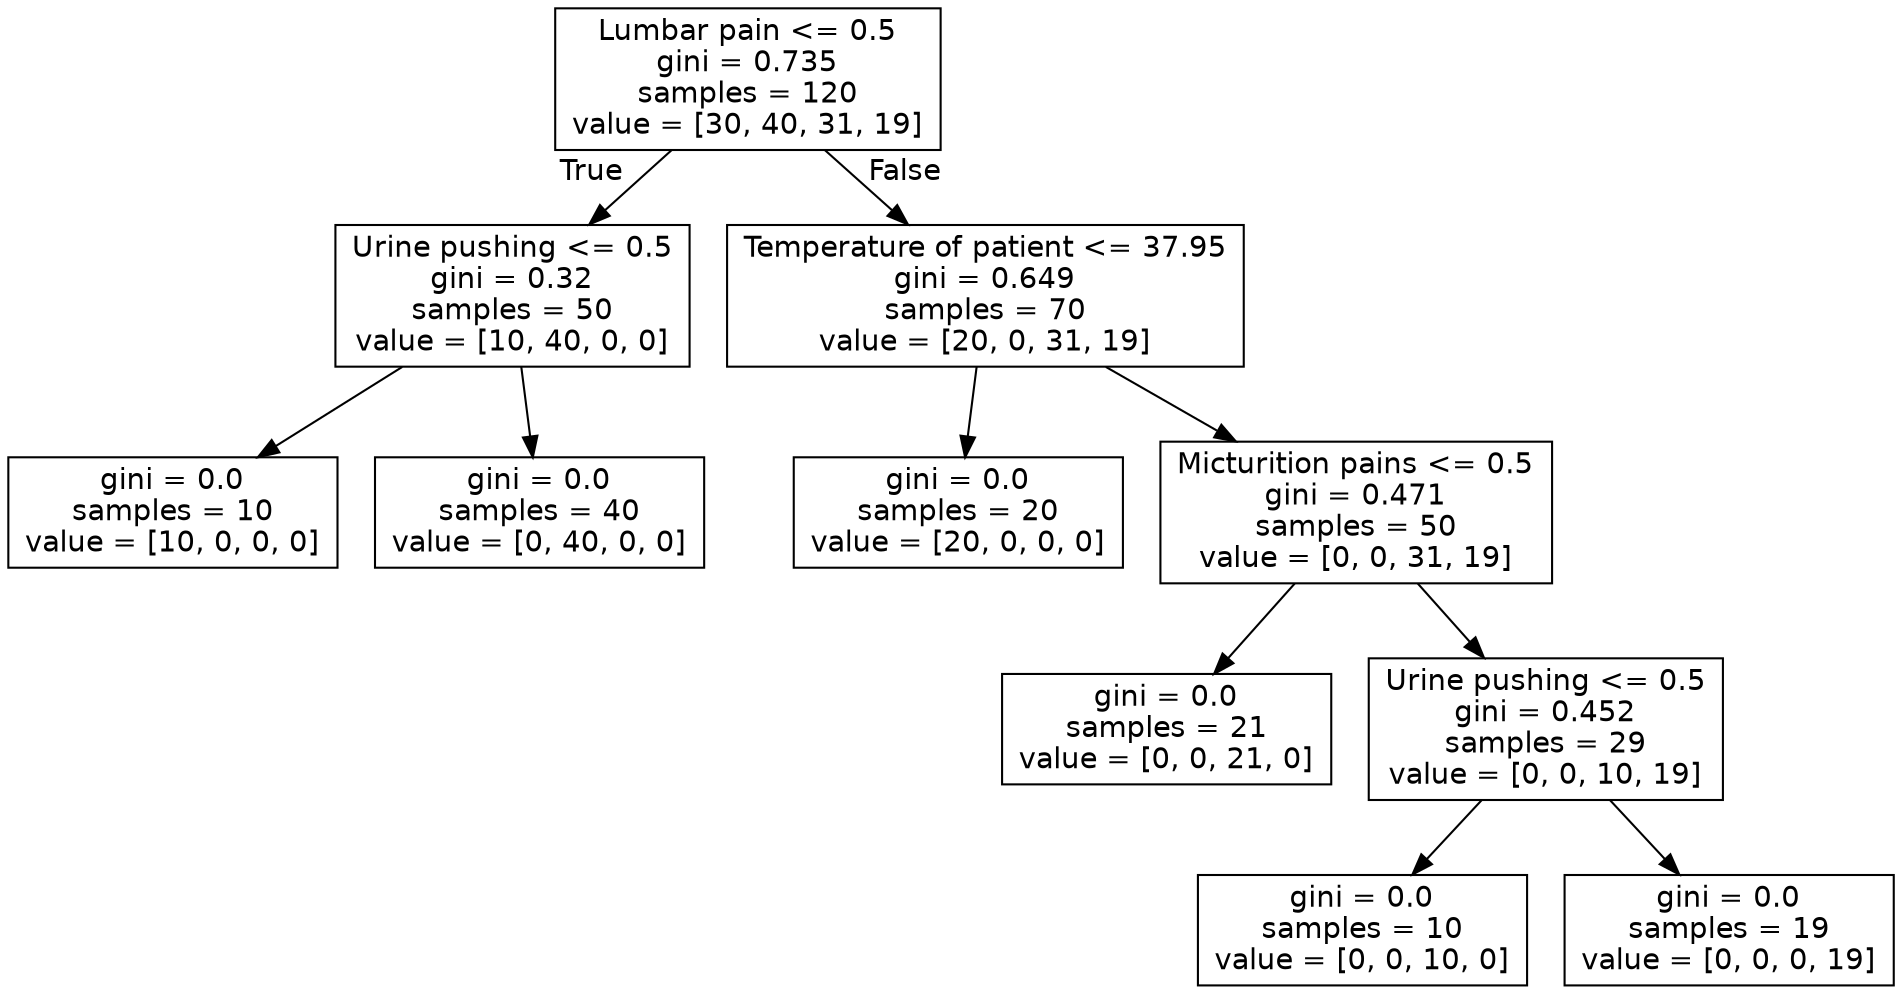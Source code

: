 digraph Tree {
node [shape=box, fontname="helvetica"] ;
edge [fontname="helvetica"] ;
0 [label="Lumbar pain <= 0.5\ngini = 0.735\nsamples = 120\nvalue = [30, 40, 31, 19]"] ;
1 [label="Urine pushing <= 0.5\ngini = 0.32\nsamples = 50\nvalue = [10, 40, 0, 0]"] ;
0 -> 1 [labeldistance=2.5, labelangle=45, headlabel="True"] ;
2 [label="gini = 0.0\nsamples = 10\nvalue = [10, 0, 0, 0]"] ;
1 -> 2 ;
3 [label="gini = 0.0\nsamples = 40\nvalue = [0, 40, 0, 0]"] ;
1 -> 3 ;
4 [label="Temperature of patient <= 37.95\ngini = 0.649\nsamples = 70\nvalue = [20, 0, 31, 19]"] ;
0 -> 4 [labeldistance=2.5, labelangle=-45, headlabel="False"] ;
5 [label="gini = 0.0\nsamples = 20\nvalue = [20, 0, 0, 0]"] ;
4 -> 5 ;
6 [label="Micturition pains <= 0.5\ngini = 0.471\nsamples = 50\nvalue = [0, 0, 31, 19]"] ;
4 -> 6 ;
7 [label="gini = 0.0\nsamples = 21\nvalue = [0, 0, 21, 0]"] ;
6 -> 7 ;
8 [label="Urine pushing <= 0.5\ngini = 0.452\nsamples = 29\nvalue = [0, 0, 10, 19]"] ;
6 -> 8 ;
9 [label="gini = 0.0\nsamples = 10\nvalue = [0, 0, 10, 0]"] ;
8 -> 9 ;
10 [label="gini = 0.0\nsamples = 19\nvalue = [0, 0, 0, 19]"] ;
8 -> 10 ;
}